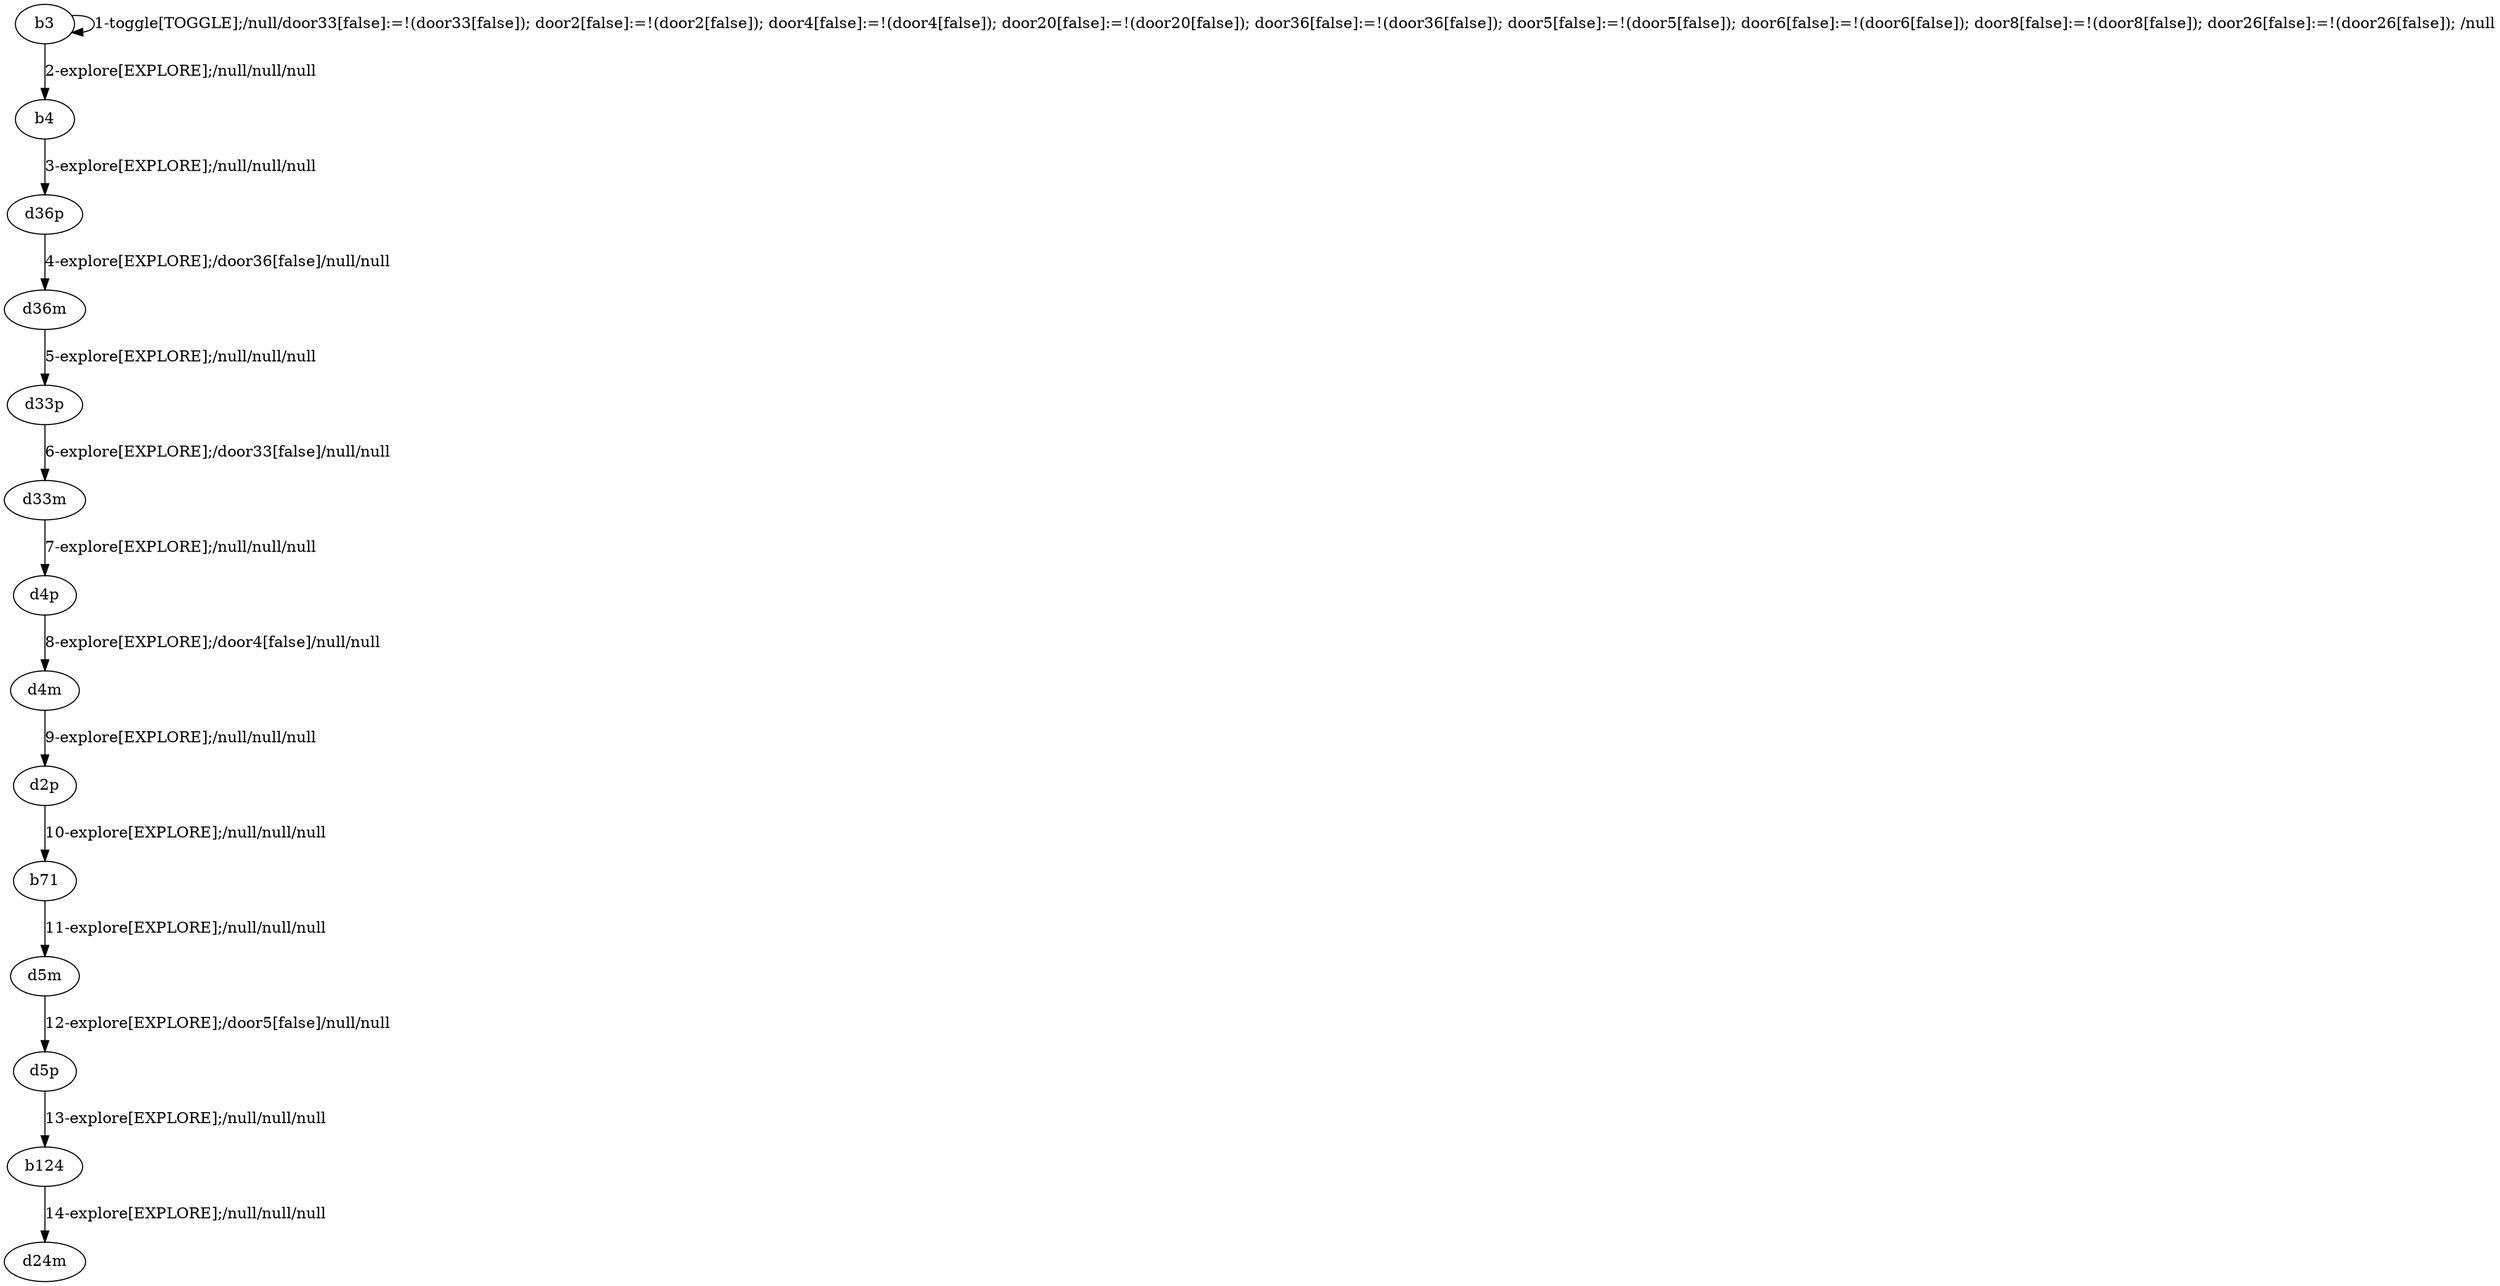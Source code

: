 # Total number of goals covered by this test: 5
# b124 --> d24m
# b71 --> d5m
# d5p --> b124
# d5m --> d5p
# d2p --> b71

digraph g {
"b3" -> "b3" [label = "1-toggle[TOGGLE];/null/door33[false]:=!(door33[false]); door2[false]:=!(door2[false]); door4[false]:=!(door4[false]); door20[false]:=!(door20[false]); door36[false]:=!(door36[false]); door5[false]:=!(door5[false]); door6[false]:=!(door6[false]); door8[false]:=!(door8[false]); door26[false]:=!(door26[false]); /null"];
"b3" -> "b4" [label = "2-explore[EXPLORE];/null/null/null"];
"b4" -> "d36p" [label = "3-explore[EXPLORE];/null/null/null"];
"d36p" -> "d36m" [label = "4-explore[EXPLORE];/door36[false]/null/null"];
"d36m" -> "d33p" [label = "5-explore[EXPLORE];/null/null/null"];
"d33p" -> "d33m" [label = "6-explore[EXPLORE];/door33[false]/null/null"];
"d33m" -> "d4p" [label = "7-explore[EXPLORE];/null/null/null"];
"d4p" -> "d4m" [label = "8-explore[EXPLORE];/door4[false]/null/null"];
"d4m" -> "d2p" [label = "9-explore[EXPLORE];/null/null/null"];
"d2p" -> "b71" [label = "10-explore[EXPLORE];/null/null/null"];
"b71" -> "d5m" [label = "11-explore[EXPLORE];/null/null/null"];
"d5m" -> "d5p" [label = "12-explore[EXPLORE];/door5[false]/null/null"];
"d5p" -> "b124" [label = "13-explore[EXPLORE];/null/null/null"];
"b124" -> "d24m" [label = "14-explore[EXPLORE];/null/null/null"];
}